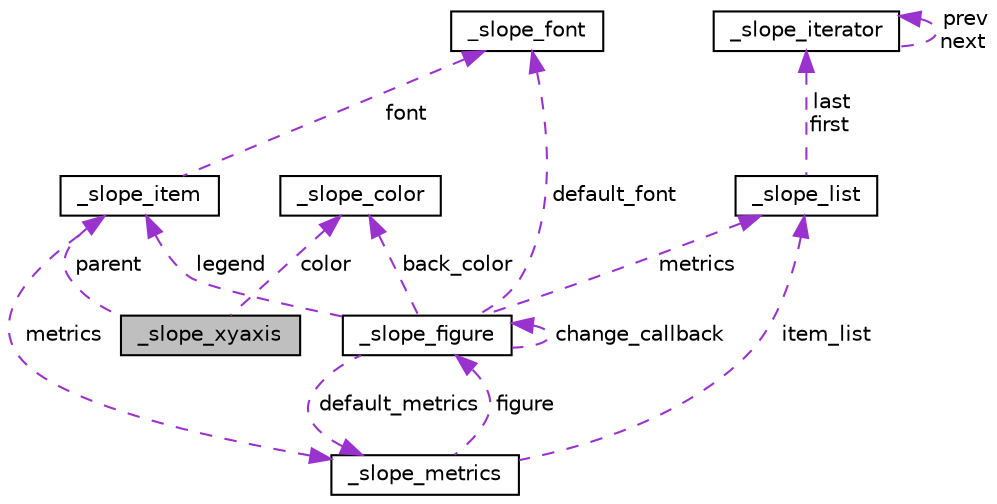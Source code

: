 digraph "_slope_xyaxis"
{
  edge [fontname="Helvetica",fontsize="10",labelfontname="Helvetica",labelfontsize="10"];
  node [fontname="Helvetica",fontsize="10",shape=record];
  Node1 [label="_slope_xyaxis",height=0.2,width=0.4,color="black", fillcolor="grey75", style="filled", fontcolor="black"];
  Node2 -> Node1 [dir="back",color="darkorchid3",fontsize="10",style="dashed",label=" parent" ,fontname="Helvetica"];
  Node2 [label="_slope_item",height=0.2,width=0.4,color="black", fillcolor="white", style="filled",URL="$struct__slope__item.html"];
  Node3 -> Node2 [dir="back",color="darkorchid3",fontsize="10",style="dashed",label=" metrics" ,fontname="Helvetica"];
  Node3 [label="_slope_metrics",height=0.2,width=0.4,color="black", fillcolor="white", style="filled",URL="$struct__slope__metrics.html"];
  Node4 -> Node3 [dir="back",color="darkorchid3",fontsize="10",style="dashed",label=" item_list" ,fontname="Helvetica"];
  Node4 [label="_slope_list",height=0.2,width=0.4,color="black", fillcolor="white", style="filled",URL="$struct__slope__list.html"];
  Node5 -> Node4 [dir="back",color="darkorchid3",fontsize="10",style="dashed",label=" last\nfirst" ,fontname="Helvetica"];
  Node5 [label="_slope_iterator",height=0.2,width=0.4,color="black", fillcolor="white", style="filled",URL="$struct__slope__iterator.html"];
  Node5 -> Node5 [dir="back",color="darkorchid3",fontsize="10",style="dashed",label=" prev\nnext" ,fontname="Helvetica"];
  Node6 -> Node3 [dir="back",color="darkorchid3",fontsize="10",style="dashed",label=" figure" ,fontname="Helvetica"];
  Node6 [label="_slope_figure",height=0.2,width=0.4,color="black", fillcolor="white", style="filled",URL="$struct__slope__figure.html"];
  Node4 -> Node6 [dir="back",color="darkorchid3",fontsize="10",style="dashed",label=" metrics" ,fontname="Helvetica"];
  Node3 -> Node6 [dir="back",color="darkorchid3",fontsize="10",style="dashed",label=" default_metrics" ,fontname="Helvetica"];
  Node6 -> Node6 [dir="back",color="darkorchid3",fontsize="10",style="dashed",label=" change_callback" ,fontname="Helvetica"];
  Node2 -> Node6 [dir="back",color="darkorchid3",fontsize="10",style="dashed",label=" legend" ,fontname="Helvetica"];
  Node7 -> Node6 [dir="back",color="darkorchid3",fontsize="10",style="dashed",label=" back_color" ,fontname="Helvetica"];
  Node7 [label="_slope_color",height=0.2,width=0.4,color="black", fillcolor="white", style="filled",URL="$struct__slope__color.html"];
  Node8 -> Node6 [dir="back",color="darkorchid3",fontsize="10",style="dashed",label=" default_font" ,fontname="Helvetica"];
  Node8 [label="_slope_font",height=0.2,width=0.4,color="black", fillcolor="white", style="filled",URL="$struct__slope__font.html",tooltip="A font descriptor interface for cairo toy api or pango. "];
  Node8 -> Node2 [dir="back",color="darkorchid3",fontsize="10",style="dashed",label=" font" ,fontname="Helvetica"];
  Node7 -> Node1 [dir="back",color="darkorchid3",fontsize="10",style="dashed",label=" color" ,fontname="Helvetica"];
}
